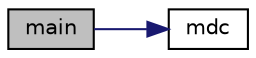 digraph "main"
{
  edge [fontname="Helvetica",fontsize="10",labelfontname="Helvetica",labelfontsize="10"];
  node [fontname="Helvetica",fontsize="10",shape=record];
  rankdir="LR";
  Node0 [label="main",height=0.2,width=0.4,color="black", fillcolor="grey75", style="filled", fontcolor="black"];
  Node0 -> Node1 [color="midnightblue",fontsize="10",style="solid",fontname="Helvetica"];
  Node1 [label="mdc",height=0.2,width=0.4,color="black", fillcolor="white", style="filled",URL="$mdc_8cpp.html#ae1a0f7335cafca1879cc7b5ab32c23b4",tooltip="Função para cálculo recursivo do MDC de dois números inseridos pelo usuário. "];
}
